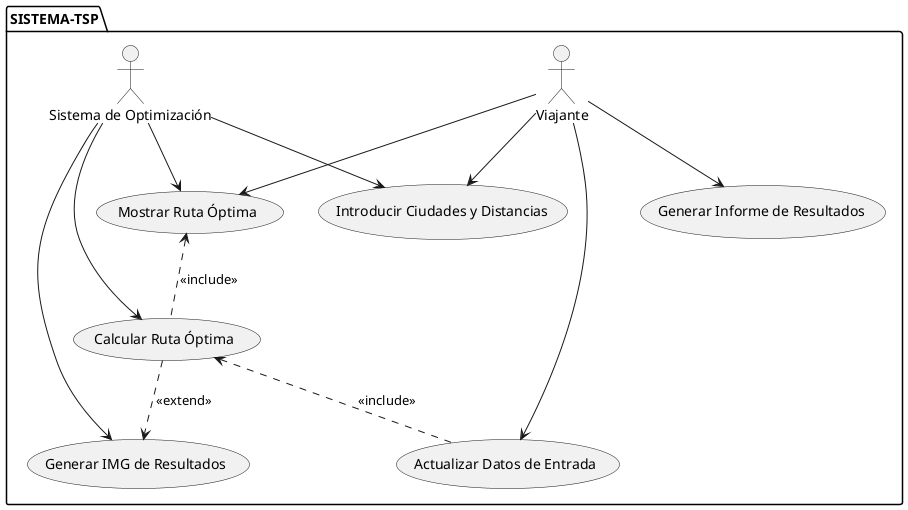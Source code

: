 @startuml
package SISTEMA-TSP{
actor "Viajante" as V
actor "Sistema de Optimización" as S

V --> (Introducir Ciudades y Distancias)
V --> (Actualizar Datos de Entrada)
V --> (Mostrar Ruta Óptima)
V --> (Generar Informe de Resultados)

S --> (Introducir Ciudades y Distancias)
S --> (Calcular Ruta Óptima)
S --> (Mostrar Ruta Óptima)
S --> (Generar IMG de Resultados)

(Actualizar Datos de Entrada) .u.> (Calcular Ruta Óptima) : <<include>>
(Calcular Ruta Óptima) .u.> (Mostrar Ruta Óptima) : <<include>>
(Calcular Ruta Óptima) .d.> (Generar IMG de Resultados) : <<extend>>

}

@enduml
